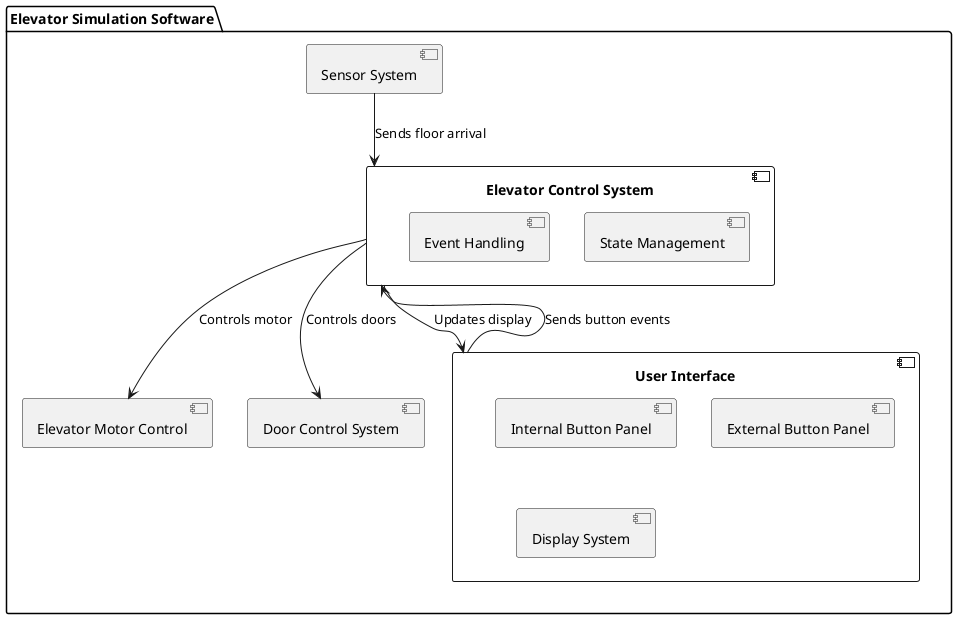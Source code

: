 @startuml

package "Elevator Simulation Software" {

    component "Elevator Control System" as ECS {
        component "State Management" as SM
        component "Event Handling" as EH
    }

    component "User Interface" as UI {
        component "Internal Button Panel" as IBP
        component "External Button Panel" as EBP
        component "Display System" as DS
    }

    component "Elevator Motor Control" as EMC
    component "Door Control System" as DCS
    component "Sensor System" as Sensors

    UI --> ECS : Sends button events
    ECS --> EMC : Controls motor
    ECS --> DCS : Controls doors
    ECS --> UI : Updates display
    Sensors --> ECS : Sends floor arrival

}

@enduml



